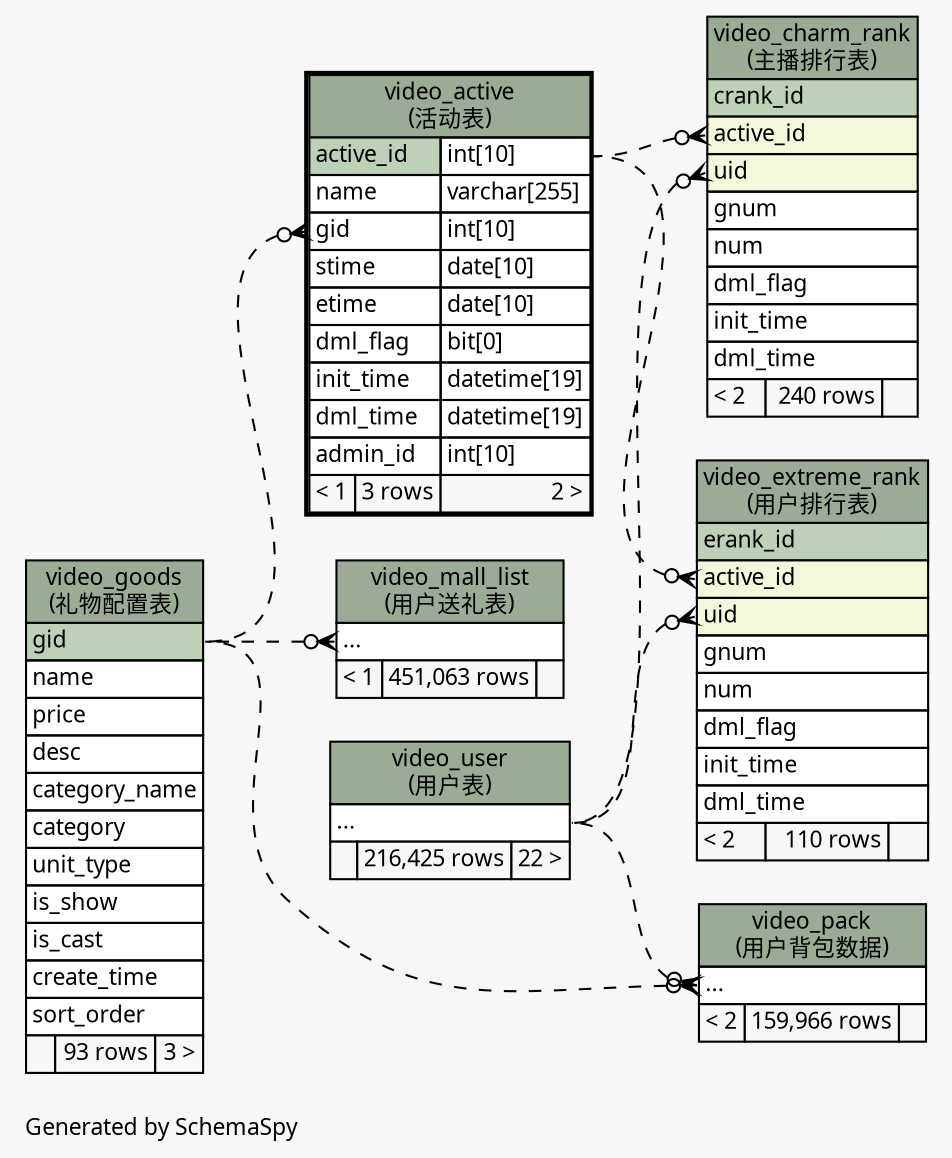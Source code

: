 // dot 2.26.0 on Linux 2.6.32-504.3.3.el6.x86_64
// SchemaSpy rev Unknown
digraph "impliedTwoDegreesRelationshipsDiagram" {
  graph [
    rankdir="RL"
    bgcolor="#f7f7f7"
    label="\nGenerated by SchemaSpy"
    labeljust="l"
    nodesep="0.18"
    ranksep="0.46"
    fontname="Microsoft YaHei"
    fontsize="11"
  ];
  node [
    fontname="Microsoft YaHei"
    fontsize="11"
    shape="plaintext"
  ];
  edge [
    arrowsize="0.8"
  ];
  "video_active":"gid":w -> "video_goods":"gid":e [arrowhead=none dir=back arrowtail=crowodot style=dashed];
  "video_charm_rank":"active_id":w -> "video_active":"active_id.type":e [arrowhead=none dir=back arrowtail=crowodot style=dashed];
  "video_charm_rank":"uid":w -> "video_user":"elipses":e [arrowhead=none dir=back arrowtail=crowodot style=dashed];
  "video_extreme_rank":"active_id":w -> "video_active":"active_id.type":e [arrowhead=none dir=back arrowtail=crowodot style=dashed];
  "video_extreme_rank":"uid":w -> "video_user":"elipses":e [arrowhead=none dir=back arrowtail=crowodot style=dashed];
  "video_mall_list":"elipses":w -> "video_goods":"gid":e [arrowhead=none dir=back arrowtail=crowodot style=dashed];
  "video_pack":"elipses":w -> "video_goods":"gid":e [arrowhead=none dir=back arrowtail=crowodot style=dashed];
  "video_pack":"elipses":w -> "video_user":"elipses":e [arrowhead=none dir=back arrowtail=crowodot style=dashed];
  "video_active" [
    label=<
    <TABLE BORDER="2" CELLBORDER="1" CELLSPACING="0" BGCOLOR="#ffffff">
      <TR><TD COLSPAN="3" BGCOLOR="#9bab96" ALIGN="CENTER">video_active<br/>(活动表)</TD></TR>
      <TR><TD PORT="active_id" COLSPAN="2" BGCOLOR="#bed1b8" ALIGN="LEFT">active_id</TD><TD PORT="active_id.type" ALIGN="LEFT">int[10]</TD></TR>
      <TR><TD PORT="name" COLSPAN="2" ALIGN="LEFT">name</TD><TD PORT="name.type" ALIGN="LEFT">varchar[255]</TD></TR>
      <TR><TD PORT="gid" COLSPAN="2" ALIGN="LEFT">gid</TD><TD PORT="gid.type" ALIGN="LEFT">int[10]</TD></TR>
      <TR><TD PORT="stime" COLSPAN="2" ALIGN="LEFT">stime</TD><TD PORT="stime.type" ALIGN="LEFT">date[10]</TD></TR>
      <TR><TD PORT="etime" COLSPAN="2" ALIGN="LEFT">etime</TD><TD PORT="etime.type" ALIGN="LEFT">date[10]</TD></TR>
      <TR><TD PORT="dml_flag" COLSPAN="2" ALIGN="LEFT">dml_flag</TD><TD PORT="dml_flag.type" ALIGN="LEFT">bit[0]</TD></TR>
      <TR><TD PORT="init_time" COLSPAN="2" ALIGN="LEFT">init_time</TD><TD PORT="init_time.type" ALIGN="LEFT">datetime[19]</TD></TR>
      <TR><TD PORT="dml_time" COLSPAN="2" ALIGN="LEFT">dml_time</TD><TD PORT="dml_time.type" ALIGN="LEFT">datetime[19]</TD></TR>
      <TR><TD PORT="admin_id" COLSPAN="2" ALIGN="LEFT">admin_id</TD><TD PORT="admin_id.type" ALIGN="LEFT">int[10]</TD></TR>
      <TR><TD ALIGN="LEFT" BGCOLOR="#f7f7f7">&lt; 1</TD><TD ALIGN="RIGHT" BGCOLOR="#f7f7f7">3 rows</TD><TD ALIGN="RIGHT" BGCOLOR="#f7f7f7">2 &gt;</TD></TR>
    </TABLE>>
    URL="video_active.html"
    tooltip="video_active"
  ];
  "video_charm_rank" [
    label=<
    <TABLE BORDER="0" CELLBORDER="1" CELLSPACING="0" BGCOLOR="#ffffff">
      <TR><TD COLSPAN="3" BGCOLOR="#9bab96" ALIGN="CENTER">video_charm_rank<br/>(主播排行表)</TD></TR>
      <TR><TD PORT="crank_id" COLSPAN="3" BGCOLOR="#bed1b8" ALIGN="LEFT">crank_id</TD></TR>
      <TR><TD PORT="active_id" COLSPAN="3" BGCOLOR="#f4f7da" ALIGN="LEFT">active_id</TD></TR>
      <TR><TD PORT="uid" COLSPAN="3" BGCOLOR="#f4f7da" ALIGN="LEFT">uid</TD></TR>
      <TR><TD PORT="gnum" COLSPAN="3" ALIGN="LEFT">gnum</TD></TR>
      <TR><TD PORT="num" COLSPAN="3" ALIGN="LEFT">num</TD></TR>
      <TR><TD PORT="dml_flag" COLSPAN="3" ALIGN="LEFT">dml_flag</TD></TR>
      <TR><TD PORT="init_time" COLSPAN="3" ALIGN="LEFT">init_time</TD></TR>
      <TR><TD PORT="dml_time" COLSPAN="3" ALIGN="LEFT">dml_time</TD></TR>
      <TR><TD ALIGN="LEFT" BGCOLOR="#f7f7f7">&lt; 2</TD><TD ALIGN="RIGHT" BGCOLOR="#f7f7f7">240 rows</TD><TD ALIGN="RIGHT" BGCOLOR="#f7f7f7">  </TD></TR>
    </TABLE>>
    URL="video_charm_rank.html"
    tooltip="video_charm_rank"
  ];
  "video_extreme_rank" [
    label=<
    <TABLE BORDER="0" CELLBORDER="1" CELLSPACING="0" BGCOLOR="#ffffff">
      <TR><TD COLSPAN="3" BGCOLOR="#9bab96" ALIGN="CENTER">video_extreme_rank<br/>(用户排行表)</TD></TR>
      <TR><TD PORT="erank_id" COLSPAN="3" BGCOLOR="#bed1b8" ALIGN="LEFT">erank_id</TD></TR>
      <TR><TD PORT="active_id" COLSPAN="3" BGCOLOR="#f4f7da" ALIGN="LEFT">active_id</TD></TR>
      <TR><TD PORT="uid" COLSPAN="3" BGCOLOR="#f4f7da" ALIGN="LEFT">uid</TD></TR>
      <TR><TD PORT="gnum" COLSPAN="3" ALIGN="LEFT">gnum</TD></TR>
      <TR><TD PORT="num" COLSPAN="3" ALIGN="LEFT">num</TD></TR>
      <TR><TD PORT="dml_flag" COLSPAN="3" ALIGN="LEFT">dml_flag</TD></TR>
      <TR><TD PORT="init_time" COLSPAN="3" ALIGN="LEFT">init_time</TD></TR>
      <TR><TD PORT="dml_time" COLSPAN="3" ALIGN="LEFT">dml_time</TD></TR>
      <TR><TD ALIGN="LEFT" BGCOLOR="#f7f7f7">&lt; 2</TD><TD ALIGN="RIGHT" BGCOLOR="#f7f7f7">110 rows</TD><TD ALIGN="RIGHT" BGCOLOR="#f7f7f7">  </TD></TR>
    </TABLE>>
    URL="video_extreme_rank.html"
    tooltip="video_extreme_rank"
  ];
  "video_goods" [
    label=<
    <TABLE BORDER="0" CELLBORDER="1" CELLSPACING="0" BGCOLOR="#ffffff">
      <TR><TD COLSPAN="3" BGCOLOR="#9bab96" ALIGN="CENTER">video_goods<br/>(礼物配置表)</TD></TR>
      <TR><TD PORT="gid" COLSPAN="3" BGCOLOR="#bed1b8" ALIGN="LEFT">gid</TD></TR>
      <TR><TD PORT="name" COLSPAN="3" ALIGN="LEFT">name</TD></TR>
      <TR><TD PORT="price" COLSPAN="3" ALIGN="LEFT">price</TD></TR>
      <TR><TD PORT="desc" COLSPAN="3" ALIGN="LEFT">desc</TD></TR>
      <TR><TD PORT="category_name" COLSPAN="3" ALIGN="LEFT">category_name</TD></TR>
      <TR><TD PORT="category" COLSPAN="3" ALIGN="LEFT">category</TD></TR>
      <TR><TD PORT="unit_type" COLSPAN="3" ALIGN="LEFT">unit_type</TD></TR>
      <TR><TD PORT="is_show" COLSPAN="3" ALIGN="LEFT">is_show</TD></TR>
      <TR><TD PORT="is_cast" COLSPAN="3" ALIGN="LEFT">is_cast</TD></TR>
      <TR><TD PORT="create_time" COLSPAN="3" ALIGN="LEFT">create_time</TD></TR>
      <TR><TD PORT="sort_order" COLSPAN="3" ALIGN="LEFT">sort_order</TD></TR>
      <TR><TD ALIGN="LEFT" BGCOLOR="#f7f7f7">  </TD><TD ALIGN="RIGHT" BGCOLOR="#f7f7f7">93 rows</TD><TD ALIGN="RIGHT" BGCOLOR="#f7f7f7">3 &gt;</TD></TR>
    </TABLE>>
    URL="video_goods.html"
    tooltip="video_goods"
  ];
  "video_mall_list" [
    label=<
    <TABLE BORDER="0" CELLBORDER="1" CELLSPACING="0" BGCOLOR="#ffffff">
      <TR><TD COLSPAN="3" BGCOLOR="#9bab96" ALIGN="CENTER">video_mall_list<br/>(用户送礼表)</TD></TR>
      <TR><TD PORT="elipses" COLSPAN="3" ALIGN="LEFT">...</TD></TR>
      <TR><TD ALIGN="LEFT" BGCOLOR="#f7f7f7">&lt; 1</TD><TD ALIGN="RIGHT" BGCOLOR="#f7f7f7">451,063 rows</TD><TD ALIGN="RIGHT" BGCOLOR="#f7f7f7">  </TD></TR>
    </TABLE>>
    URL="video_mall_list.html"
    tooltip="video_mall_list"
  ];
  "video_pack" [
    label=<
    <TABLE BORDER="0" CELLBORDER="1" CELLSPACING="0" BGCOLOR="#ffffff">
      <TR><TD COLSPAN="3" BGCOLOR="#9bab96" ALIGN="CENTER">video_pack<br/>(用户背包数据)</TD></TR>
      <TR><TD PORT="elipses" COLSPAN="3" ALIGN="LEFT">...</TD></TR>
      <TR><TD ALIGN="LEFT" BGCOLOR="#f7f7f7">&lt; 2</TD><TD ALIGN="RIGHT" BGCOLOR="#f7f7f7">159,966 rows</TD><TD ALIGN="RIGHT" BGCOLOR="#f7f7f7">  </TD></TR>
    </TABLE>>
    URL="video_pack.html"
    tooltip="video_pack"
  ];
  "video_user" [
    label=<
    <TABLE BORDER="0" CELLBORDER="1" CELLSPACING="0" BGCOLOR="#ffffff">
      <TR><TD COLSPAN="3" BGCOLOR="#9bab96" ALIGN="CENTER">video_user<br/>(用户表)</TD></TR>
      <TR><TD PORT="elipses" COLSPAN="3" ALIGN="LEFT">...</TD></TR>
      <TR><TD ALIGN="LEFT" BGCOLOR="#f7f7f7">  </TD><TD ALIGN="RIGHT" BGCOLOR="#f7f7f7">216,425 rows</TD><TD ALIGN="RIGHT" BGCOLOR="#f7f7f7">22 &gt;</TD></TR>
    </TABLE>>
    URL="video_user.html"
    tooltip="video_user"
  ];
}
